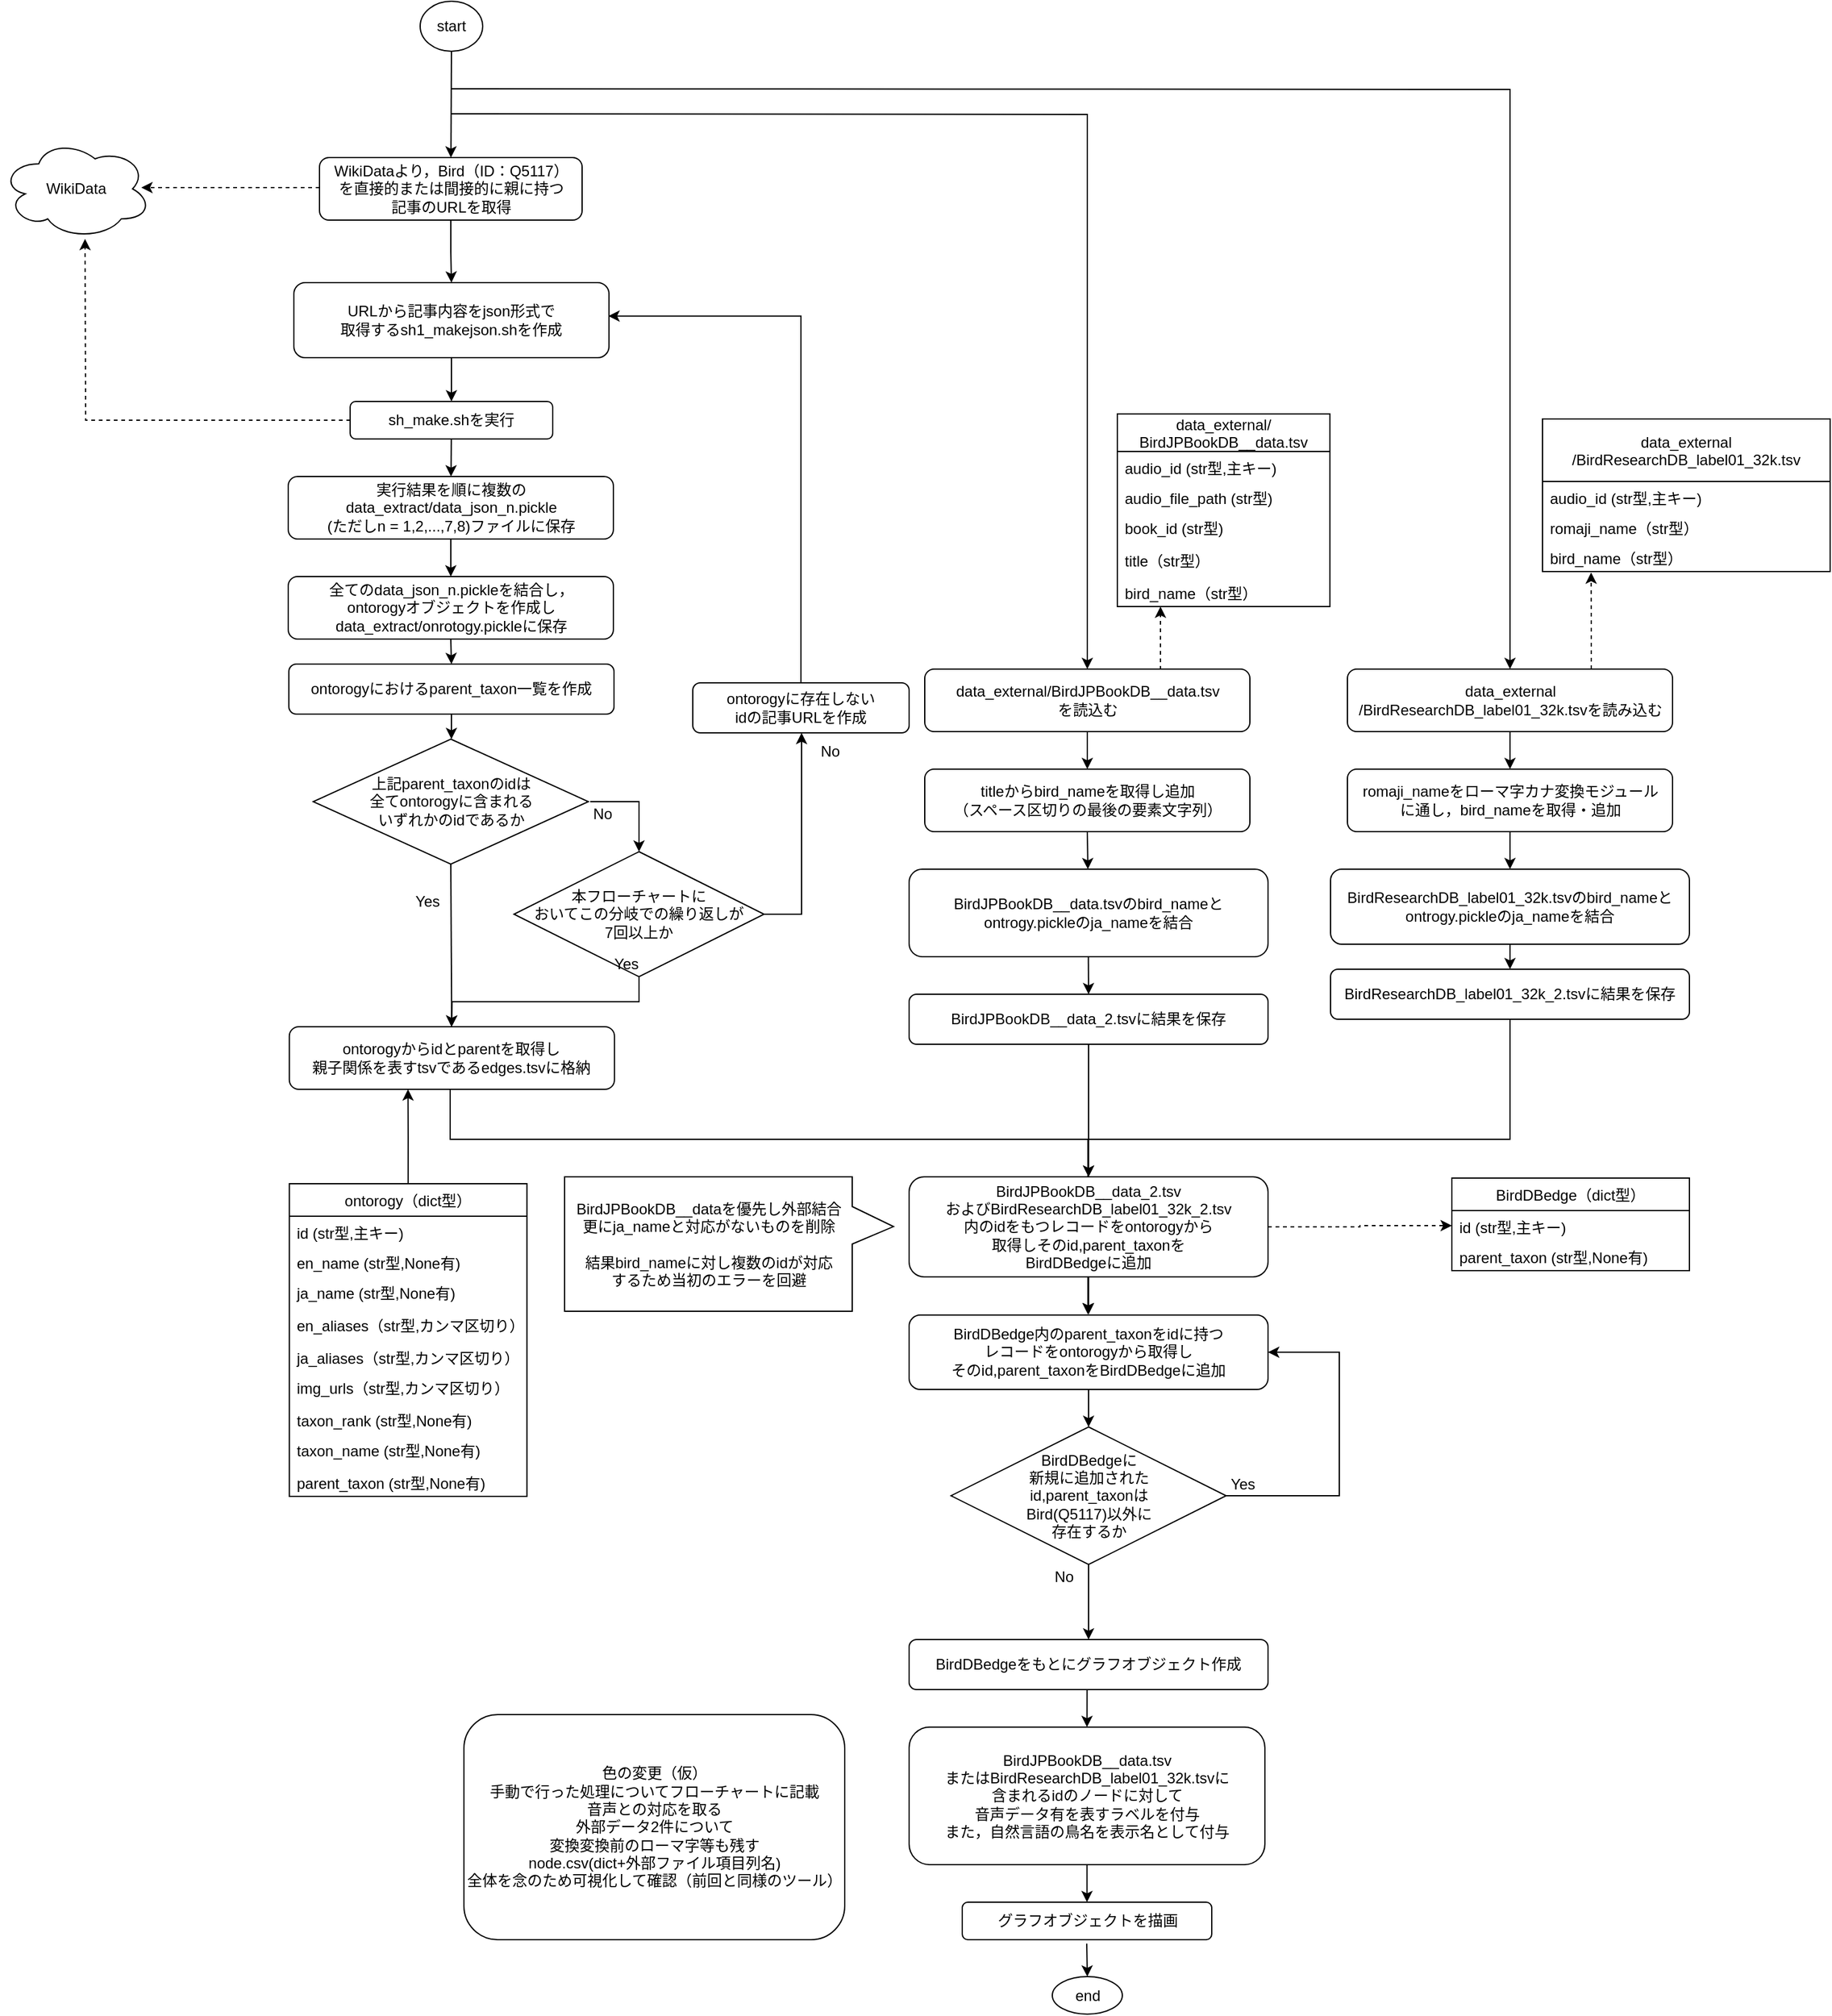<mxfile version="20.3.0" type="device"><diagram id="C5RBs43oDa-KdzZeNtuy" name="Page-1"><mxGraphModel dx="782" dy="1615" grid="1" gridSize="10" guides="1" tooltips="1" connect="1" arrows="1" fold="1" page="1" pageScale="1" pageWidth="827" pageHeight="1169" math="0" shadow="0"><root><mxCell id="WIyWlLk6GJQsqaUBKTNV-0"/><mxCell id="WIyWlLk6GJQsqaUBKTNV-1" parent="WIyWlLk6GJQsqaUBKTNV-0"/><mxCell id="HASQqdLzP8QP0qWL5rEn-99" style="edgeStyle=orthogonalEdgeStyle;rounded=0;orthogonalLoop=1;jettySize=auto;html=1;exitX=0;exitY=0.5;exitDx=0;exitDy=0;entryX=0.875;entryY=0.5;entryDx=0;entryDy=0;entryPerimeter=0;dashed=1;" parent="WIyWlLk6GJQsqaUBKTNV-1" edge="1"><mxGeometry relative="1" as="geometry"><mxPoint x="162" y="-1001" as="targetPoint"/><mxPoint x="304.5" y="-1001" as="sourcePoint"/></mxGeometry></mxCell><mxCell id="HASQqdLzP8QP0qWL5rEn-109" style="edgeStyle=orthogonalEdgeStyle;rounded=0;orthogonalLoop=1;jettySize=auto;html=1;exitX=0.5;exitY=1;exitDx=0;exitDy=0;entryX=0.5;entryY=0;entryDx=0;entryDy=0;" parent="WIyWlLk6GJQsqaUBKTNV-1" source="WIyWlLk6GJQsqaUBKTNV-3" target="HASQqdLzP8QP0qWL5rEn-5" edge="1"><mxGeometry relative="1" as="geometry"/></mxCell><mxCell id="WIyWlLk6GJQsqaUBKTNV-3" value="WikiDataより，Bird（ID：Q5117）&lt;br&gt;を直接的または間接的に親に持つ&lt;br&gt;記事のURLを取得" style="rounded=1;whiteSpace=wrap;html=1;fontSize=12;glass=0;strokeWidth=1;shadow=0;" parent="WIyWlLk6GJQsqaUBKTNV-1" vertex="1"><mxGeometry x="304.5" y="-1025" width="210" height="50" as="geometry"/></mxCell><mxCell id="HASQqdLzP8QP0qWL5rEn-116" style="edgeStyle=orthogonalEdgeStyle;rounded=0;orthogonalLoop=1;jettySize=auto;html=1;entryX=0.5;entryY=0;entryDx=0;entryDy=0;" parent="WIyWlLk6GJQsqaUBKTNV-1" target="HASQqdLzP8QP0qWL5rEn-36" edge="1"><mxGeometry relative="1" as="geometry"><mxPoint x="410" y="-1060" as="sourcePoint"/></mxGeometry></mxCell><mxCell id="HASQqdLzP8QP0qWL5rEn-117" style="edgeStyle=orthogonalEdgeStyle;rounded=0;orthogonalLoop=1;jettySize=auto;html=1;" parent="WIyWlLk6GJQsqaUBKTNV-1" target="HASQqdLzP8QP0qWL5rEn-61" edge="1"><mxGeometry relative="1" as="geometry"><mxPoint x="410" y="-1080" as="sourcePoint"/></mxGeometry></mxCell><mxCell id="HASQqdLzP8QP0qWL5rEn-0" value="start" style="ellipse;whiteSpace=wrap;html=1;" parent="WIyWlLk6GJQsqaUBKTNV-1" vertex="1"><mxGeometry x="385" y="-1150" width="50" height="40" as="geometry"/></mxCell><mxCell id="HASQqdLzP8QP0qWL5rEn-2" value="" style="endArrow=classic;html=1;exitX=0.5;exitY=1;exitDx=0;exitDy=0;" parent="WIyWlLk6GJQsqaUBKTNV-1" source="HASQqdLzP8QP0qWL5rEn-0" target="WIyWlLk6GJQsqaUBKTNV-3" edge="1"><mxGeometry width="50" height="50" relative="1" as="geometry"><mxPoint x="570" y="-1020" as="sourcePoint"/><mxPoint x="410" y="-1070" as="targetPoint"/></mxGeometry></mxCell><mxCell id="HASQqdLzP8QP0qWL5rEn-5" value="URLから記事内容をjson形式で&lt;br&gt;取得するsh1_makejson.shを作成" style="rounded=1;whiteSpace=wrap;html=1;fontSize=12;glass=0;strokeWidth=1;shadow=0;" parent="WIyWlLk6GJQsqaUBKTNV-1" vertex="1"><mxGeometry x="284" y="-925" width="252" height="60" as="geometry"/></mxCell><mxCell id="HASQqdLzP8QP0qWL5rEn-100" style="edgeStyle=orthogonalEdgeStyle;rounded=0;orthogonalLoop=1;jettySize=auto;html=1;exitX=0;exitY=0.5;exitDx=0;exitDy=0;dashed=1;" parent="WIyWlLk6GJQsqaUBKTNV-1" source="HASQqdLzP8QP0qWL5rEn-8" edge="1"><mxGeometry relative="1" as="geometry"><mxPoint x="117" y="-960" as="targetPoint"/></mxGeometry></mxCell><mxCell id="HASQqdLzP8QP0qWL5rEn-8" value="sh_make.shを実行" style="rounded=1;whiteSpace=wrap;html=1;fontSize=12;glass=0;strokeWidth=1;shadow=0;" parent="WIyWlLk6GJQsqaUBKTNV-1" vertex="1"><mxGeometry x="329" y="-830" width="162" height="30" as="geometry"/></mxCell><mxCell id="HASQqdLzP8QP0qWL5rEn-152" style="edgeStyle=orthogonalEdgeStyle;rounded=0;orthogonalLoop=1;jettySize=auto;html=1;exitX=0.5;exitY=0;exitDx=0;exitDy=0;entryX=0.365;entryY=1;entryDx=0;entryDy=0;entryPerimeter=0;" parent="WIyWlLk6GJQsqaUBKTNV-1" source="HASQqdLzP8QP0qWL5rEn-14" target="HASQqdLzP8QP0qWL5rEn-33" edge="1"><mxGeometry relative="1" as="geometry"/></mxCell><mxCell id="HASQqdLzP8QP0qWL5rEn-14" value="ontorogy（dict型）" style="swimlane;fontStyle=0;childLayout=stackLayout;horizontal=1;startSize=26;horizontalStack=0;resizeParent=1;resizeParentMax=0;resizeLast=0;collapsible=1;marginBottom=0;metaEdit=0;" parent="WIyWlLk6GJQsqaUBKTNV-1" vertex="1"><mxGeometry x="280.37" y="-204.5" width="190" height="250" as="geometry"><mxRectangle x="610" y="-970" width="110" height="26" as="alternateBounds"/></mxGeometry></mxCell><mxCell id="HASQqdLzP8QP0qWL5rEn-15" value="id (str型,主キー)" style="text;strokeColor=none;fillColor=none;align=left;verticalAlign=top;spacingLeft=4;spacingRight=4;overflow=hidden;rotatable=0;points=[[0,0.5],[1,0.5]];portConstraint=eastwest;" parent="HASQqdLzP8QP0qWL5rEn-14" vertex="1"><mxGeometry y="26" width="190" height="24" as="geometry"/></mxCell><mxCell id="HASQqdLzP8QP0qWL5rEn-38" value="en_name (str型,None有)" style="text;strokeColor=none;fillColor=none;align=left;verticalAlign=top;spacingLeft=4;spacingRight=4;overflow=hidden;rotatable=0;points=[[0,0.5],[1,0.5]];portConstraint=eastwest;" parent="HASQqdLzP8QP0qWL5rEn-14" vertex="1"><mxGeometry y="50" width="190" height="24" as="geometry"/></mxCell><mxCell id="HASQqdLzP8QP0qWL5rEn-16" value="ja_name (str型,None有)" style="text;strokeColor=none;fillColor=none;align=left;verticalAlign=top;spacingLeft=4;spacingRight=4;overflow=hidden;rotatable=0;points=[[0,0.5],[1,0.5]];portConstraint=eastwest;" parent="HASQqdLzP8QP0qWL5rEn-14" vertex="1"><mxGeometry y="74" width="190" height="26" as="geometry"/></mxCell><mxCell id="HASQqdLzP8QP0qWL5rEn-17" value="en_aliases（str型,カンマ区切り）&#10;" style="text;strokeColor=none;fillColor=none;align=left;verticalAlign=top;spacingLeft=4;spacingRight=4;overflow=hidden;rotatable=0;points=[[0,0.5],[1,0.5]];portConstraint=eastwest;" parent="HASQqdLzP8QP0qWL5rEn-14" vertex="1"><mxGeometry y="100" width="190" height="26" as="geometry"/></mxCell><mxCell id="HASQqdLzP8QP0qWL5rEn-24" value="ja_aliases（str型,カンマ区切り）&#10;" style="text;strokeColor=none;fillColor=none;align=left;verticalAlign=top;spacingLeft=4;spacingRight=4;overflow=hidden;rotatable=0;points=[[0,0.5],[1,0.5]];portConstraint=eastwest;" parent="HASQqdLzP8QP0qWL5rEn-14" vertex="1"><mxGeometry y="126" width="190" height="24" as="geometry"/></mxCell><mxCell id="HASQqdLzP8QP0qWL5rEn-21" value="img_urls（str型,カンマ区切り）&#10;" style="text;strokeColor=none;fillColor=none;align=left;verticalAlign=top;spacingLeft=4;spacingRight=4;overflow=hidden;rotatable=0;points=[[0,0.5],[1,0.5]];portConstraint=eastwest;" parent="HASQqdLzP8QP0qWL5rEn-14" vertex="1"><mxGeometry y="150" width="190" height="26" as="geometry"/></mxCell><mxCell id="HASQqdLzP8QP0qWL5rEn-19" value="taxon_rank (str型,None有)" style="text;strokeColor=none;fillColor=none;align=left;verticalAlign=top;spacingLeft=4;spacingRight=4;overflow=hidden;rotatable=0;points=[[0,0.5],[1,0.5]];portConstraint=eastwest;" parent="HASQqdLzP8QP0qWL5rEn-14" vertex="1"><mxGeometry y="176" width="190" height="24" as="geometry"/></mxCell><mxCell id="HASQqdLzP8QP0qWL5rEn-20" value="taxon_name (str型,None有)" style="text;strokeColor=none;fillColor=none;align=left;verticalAlign=top;spacingLeft=4;spacingRight=4;overflow=hidden;rotatable=0;points=[[0,0.5],[1,0.5]];portConstraint=eastwest;" parent="HASQqdLzP8QP0qWL5rEn-14" vertex="1"><mxGeometry y="200" width="190" height="26" as="geometry"/></mxCell><mxCell id="HASQqdLzP8QP0qWL5rEn-23" value="parent_taxon (str型,None有)" style="text;strokeColor=none;fillColor=none;align=left;verticalAlign=top;spacingLeft=4;spacingRight=4;overflow=hidden;rotatable=0;points=[[0,0.5],[1,0.5]];portConstraint=eastwest;" parent="HASQqdLzP8QP0qWL5rEn-14" vertex="1"><mxGeometry y="226" width="190" height="24" as="geometry"/></mxCell><mxCell id="HASQqdLzP8QP0qWL5rEn-25" value="" style="endArrow=classic;html=1;exitX=0.5;exitY=1;exitDx=0;exitDy=0;" parent="WIyWlLk6GJQsqaUBKTNV-1" source="HASQqdLzP8QP0qWL5rEn-5" target="HASQqdLzP8QP0qWL5rEn-8" edge="1"><mxGeometry width="50" height="50" relative="1" as="geometry"><mxPoint x="608" y="-740" as="sourcePoint"/><mxPoint x="658" y="-790" as="targetPoint"/></mxGeometry></mxCell><mxCell id="HASQqdLzP8QP0qWL5rEn-103" style="edgeStyle=orthogonalEdgeStyle;rounded=0;orthogonalLoop=1;jettySize=auto;html=1;exitX=0.5;exitY=1;exitDx=0;exitDy=0;entryX=0.5;entryY=0;entryDx=0;entryDy=0;" parent="WIyWlLk6GJQsqaUBKTNV-1" source="HASQqdLzP8QP0qWL5rEn-28" target="HASQqdLzP8QP0qWL5rEn-30" edge="1"><mxGeometry relative="1" as="geometry"/></mxCell><mxCell id="HASQqdLzP8QP0qWL5rEn-28" value="&lt;span&gt;実行結果を順に複数の&lt;/span&gt;data_extract/&lt;span&gt;data_json_n.pickle&lt;/span&gt;&lt;br&gt;&lt;span&gt;(ただしn = 1,2,...,7,8)ファイルに保存&lt;/span&gt;" style="rounded=1;whiteSpace=wrap;html=1;" parent="WIyWlLk6GJQsqaUBKTNV-1" vertex="1"><mxGeometry x="279.5" y="-770" width="260" height="50" as="geometry"/></mxCell><mxCell id="HASQqdLzP8QP0qWL5rEn-29" value="" style="endArrow=classic;html=1;" parent="WIyWlLk6GJQsqaUBKTNV-1" source="HASQqdLzP8QP0qWL5rEn-8" target="HASQqdLzP8QP0qWL5rEn-28" edge="1"><mxGeometry width="50" height="50" relative="1" as="geometry"><mxPoint x="413" y="-690" as="sourcePoint"/><mxPoint x="469" y="-730" as="targetPoint"/></mxGeometry></mxCell><mxCell id="HASQqdLzP8QP0qWL5rEn-106" style="edgeStyle=orthogonalEdgeStyle;rounded=0;orthogonalLoop=1;jettySize=auto;html=1;exitX=0.5;exitY=1;exitDx=0;exitDy=0;entryX=0.5;entryY=0;entryDx=0;entryDy=0;" parent="WIyWlLk6GJQsqaUBKTNV-1" source="HASQqdLzP8QP0qWL5rEn-30" target="HASQqdLzP8QP0qWL5rEn-104" edge="1"><mxGeometry relative="1" as="geometry"/></mxCell><mxCell id="HASQqdLzP8QP0qWL5rEn-30" value="全てのdata_json_n.pickleを結合し，&lt;br&gt;ontorogyオブジェクトを作成し&lt;br&gt;data_extract/onrotogy.pickleに保存" style="rounded=1;whiteSpace=wrap;html=1;" parent="WIyWlLk6GJQsqaUBKTNV-1" vertex="1"><mxGeometry x="279.5" y="-690" width="260" height="50" as="geometry"/></mxCell><mxCell id="HASQqdLzP8QP0qWL5rEn-33" value="ontorogyからidとparentを取得し&lt;br&gt;親子関係を表すtsvであるedges.tsvに格納" style="rounded=1;whiteSpace=wrap;html=1;" parent="WIyWlLk6GJQsqaUBKTNV-1" vertex="1"><mxGeometry x="280.37" y="-330" width="260" height="50" as="geometry"/></mxCell><mxCell id="HASQqdLzP8QP0qWL5rEn-34" value="" style="endArrow=classic;html=1;exitX=0.5;exitY=1;exitDx=0;exitDy=0;" parent="WIyWlLk6GJQsqaUBKTNV-1" source="HASQqdLzP8QP0qWL5rEn-105" target="HASQqdLzP8QP0qWL5rEn-33" edge="1"><mxGeometry width="50" height="50" relative="1" as="geometry"><mxPoint x="410.37" y="-501" as="sourcePoint"/><mxPoint x="420.37" y="-541" as="targetPoint"/></mxGeometry></mxCell><mxCell id="HASQqdLzP8QP0qWL5rEn-129" style="edgeStyle=orthogonalEdgeStyle;rounded=0;orthogonalLoop=1;jettySize=auto;html=1;exitX=0.75;exitY=0;exitDx=0;exitDy=0;dashed=1;" parent="WIyWlLk6GJQsqaUBKTNV-1" source="HASQqdLzP8QP0qWL5rEn-36" edge="1"><mxGeometry relative="1" as="geometry"><mxPoint x="977" y="-666" as="targetPoint"/><Array as="points"><mxPoint x="977" y="-616"/></Array></mxGeometry></mxCell><mxCell id="HASQqdLzP8QP0qWL5rEn-36" value="data_external/BirdJPBookDB__data.tsv&lt;br&gt;を読込む" style="rounded=1;whiteSpace=wrap;html=1;" parent="WIyWlLk6GJQsqaUBKTNV-1" vertex="1"><mxGeometry x="788.5" y="-616" width="260" height="50" as="geometry"/></mxCell><mxCell id="HASQqdLzP8QP0qWL5rEn-39" value="data_external/&#10;BirdJPBookDB__data.tsv" style="swimlane;fontStyle=0;childLayout=stackLayout;horizontal=1;startSize=30;horizontalStack=0;resizeParent=1;resizeParentMax=0;resizeLast=0;collapsible=1;marginBottom=0;metaEdit=0;" parent="WIyWlLk6GJQsqaUBKTNV-1" vertex="1"><mxGeometry x="942.5" y="-820" width="170" height="154" as="geometry"><mxRectangle x="610" y="-970" width="110" height="26" as="alternateBounds"/></mxGeometry></mxCell><mxCell id="HASQqdLzP8QP0qWL5rEn-40" value="audio_id (str型,主キー)" style="text;strokeColor=none;fillColor=none;align=left;verticalAlign=top;spacingLeft=4;spacingRight=4;overflow=hidden;rotatable=0;points=[[0,0.5],[1,0.5]];portConstraint=eastwest;" parent="HASQqdLzP8QP0qWL5rEn-39" vertex="1"><mxGeometry y="30" width="170" height="24" as="geometry"/></mxCell><mxCell id="HASQqdLzP8QP0qWL5rEn-41" value="audio_file_path (str型)" style="text;strokeColor=none;fillColor=none;align=left;verticalAlign=top;spacingLeft=4;spacingRight=4;overflow=hidden;rotatable=0;points=[[0,0.5],[1,0.5]];portConstraint=eastwest;" parent="HASQqdLzP8QP0qWL5rEn-39" vertex="1"><mxGeometry y="54" width="170" height="24" as="geometry"/></mxCell><mxCell id="HASQqdLzP8QP0qWL5rEn-42" value="book_id (str型)" style="text;strokeColor=none;fillColor=none;align=left;verticalAlign=top;spacingLeft=4;spacingRight=4;overflow=hidden;rotatable=0;points=[[0,0.5],[1,0.5]];portConstraint=eastwest;" parent="HASQqdLzP8QP0qWL5rEn-39" vertex="1"><mxGeometry y="78" width="170" height="26" as="geometry"/></mxCell><mxCell id="HASQqdLzP8QP0qWL5rEn-43" value="title（str型）&#10;" style="text;strokeColor=none;fillColor=none;align=left;verticalAlign=top;spacingLeft=4;spacingRight=4;overflow=hidden;rotatable=0;points=[[0,0.5],[1,0.5]];portConstraint=eastwest;" parent="HASQqdLzP8QP0qWL5rEn-39" vertex="1"><mxGeometry y="104" width="170" height="26" as="geometry"/></mxCell><mxCell id="HASQqdLzP8QP0qWL5rEn-44" value="bird_name（str型）" style="text;strokeColor=none;fillColor=none;align=left;verticalAlign=top;spacingLeft=4;spacingRight=4;overflow=hidden;rotatable=0;points=[[0,0.5],[1,0.5]];portConstraint=eastwest;" parent="HASQqdLzP8QP0qWL5rEn-39" vertex="1"><mxGeometry y="130" width="170" height="24" as="geometry"/></mxCell><mxCell id="HASQqdLzP8QP0qWL5rEn-49" value="titleからbird_nameを取得し追加&lt;br&gt;（スペース区切りの最後の要素文字列）" style="rounded=1;whiteSpace=wrap;html=1;" parent="WIyWlLk6GJQsqaUBKTNV-1" vertex="1"><mxGeometry x="788.5" y="-536" width="260" height="50" as="geometry"/></mxCell><mxCell id="HASQqdLzP8QP0qWL5rEn-50" value="" style="endArrow=classic;html=1;exitX=0.5;exitY=1;exitDx=0;exitDy=0;" parent="WIyWlLk6GJQsqaUBKTNV-1" source="HASQqdLzP8QP0qWL5rEn-36" target="HASQqdLzP8QP0qWL5rEn-49" edge="1"><mxGeometry width="50" height="50" relative="1" as="geometry"><mxPoint x="928.5" y="-633" as="sourcePoint"/><mxPoint x="928.5" y="-606" as="targetPoint"/></mxGeometry></mxCell><mxCell id="HASQqdLzP8QP0qWL5rEn-51" value="BirdJPBookDB__data.tsvのbird_nameとontrogy.pickleのja_nameを結合&lt;br&gt;" style="rounded=1;whiteSpace=wrap;html=1;" parent="WIyWlLk6GJQsqaUBKTNV-1" vertex="1"><mxGeometry x="776" y="-456" width="287" height="70" as="geometry"/></mxCell><mxCell id="HASQqdLzP8QP0qWL5rEn-52" value="" style="endArrow=classic;html=1;exitX=0.5;exitY=1;exitDx=0;exitDy=0;" parent="WIyWlLk6GJQsqaUBKTNV-1" target="HASQqdLzP8QP0qWL5rEn-51" edge="1"><mxGeometry width="50" height="50" relative="1" as="geometry"><mxPoint x="918.5" y="-486.0" as="sourcePoint"/><mxPoint x="928.5" y="-526" as="targetPoint"/></mxGeometry></mxCell><mxCell id="HASQqdLzP8QP0qWL5rEn-53" value="&lt;span&gt;BirdJPBookDB__dataを優先し外部結合&lt;/span&gt;&lt;br&gt;&lt;span&gt;更にja_nameと対応がないものを削除&lt;br&gt;&lt;/span&gt;&lt;span&gt;&lt;br&gt;結果bird_nameに対し複数のidが対応&lt;br&gt;するため当初のエラーを回避&lt;/span&gt;" style="shape=callout;whiteSpace=wrap;html=1;perimeter=calloutPerimeter;position2=0.63;base=30;size=33;position=0.5;direction=north;" parent="WIyWlLk6GJQsqaUBKTNV-1" vertex="1"><mxGeometry x="500.5" y="-210" width="263" height="107.5" as="geometry"/></mxCell><mxCell id="HASQqdLzP8QP0qWL5rEn-54" value="data_external&#10;/BirdResearchDB_label01_32k.tsv" style="swimlane;fontStyle=0;childLayout=stackLayout;horizontal=1;startSize=50;horizontalStack=0;resizeParent=1;resizeParentMax=0;resizeLast=0;collapsible=1;marginBottom=0;metaEdit=0;" parent="WIyWlLk6GJQsqaUBKTNV-1" vertex="1"><mxGeometry x="1282.5" y="-816" width="230" height="122" as="geometry"><mxRectangle x="610" y="-970" width="110" height="26" as="alternateBounds"/></mxGeometry></mxCell><mxCell id="HASQqdLzP8QP0qWL5rEn-55" value="audio_id (str型,主キー)" style="text;strokeColor=none;fillColor=none;align=left;verticalAlign=top;spacingLeft=4;spacingRight=4;overflow=hidden;rotatable=0;points=[[0,0.5],[1,0.5]];portConstraint=eastwest;" parent="HASQqdLzP8QP0qWL5rEn-54" vertex="1"><mxGeometry y="50" width="230" height="24" as="geometry"/></mxCell><mxCell id="HASQqdLzP8QP0qWL5rEn-59" value="romaji_name（str型）" style="text;strokeColor=none;fillColor=none;align=left;verticalAlign=top;spacingLeft=4;spacingRight=4;overflow=hidden;rotatable=0;points=[[0,0.5],[1,0.5]];portConstraint=eastwest;" parent="HASQqdLzP8QP0qWL5rEn-54" vertex="1"><mxGeometry y="74" width="230" height="24" as="geometry"/></mxCell><mxCell id="HASQqdLzP8QP0qWL5rEn-60" value="bird_name（str型）" style="text;strokeColor=none;fillColor=none;align=left;verticalAlign=top;spacingLeft=4;spacingRight=4;overflow=hidden;rotatable=0;points=[[0,0.5],[1,0.5]];portConstraint=eastwest;" parent="HASQqdLzP8QP0qWL5rEn-54" vertex="1"><mxGeometry y="98" width="230" height="24" as="geometry"/></mxCell><mxCell id="HASQqdLzP8QP0qWL5rEn-130" style="edgeStyle=orthogonalEdgeStyle;rounded=0;orthogonalLoop=1;jettySize=auto;html=1;exitX=0.75;exitY=0;exitDx=0;exitDy=0;entryX=0.169;entryY=1.032;entryDx=0;entryDy=0;entryPerimeter=0;dashed=1;" parent="WIyWlLk6GJQsqaUBKTNV-1" source="HASQqdLzP8QP0qWL5rEn-61" target="HASQqdLzP8QP0qWL5rEn-60" edge="1"><mxGeometry relative="1" as="geometry"/></mxCell><mxCell id="HASQqdLzP8QP0qWL5rEn-61" value="&lt;span&gt;data_external&lt;/span&gt;&lt;br style=&quot;padding: 0px ; margin: 0px&quot;&gt;&lt;span&gt;/BirdResearchDB_label01_32k.tsvを読み込む&lt;/span&gt;" style="rounded=1;whiteSpace=wrap;html=1;" parent="WIyWlLk6GJQsqaUBKTNV-1" vertex="1"><mxGeometry x="1126.5" y="-616" width="260" height="50" as="geometry"/></mxCell><mxCell id="HASQqdLzP8QP0qWL5rEn-62" value="romaji_nameをローマ字カナ変換モジュール&lt;br&gt;に通し，bird_nameを取得・追加" style="rounded=1;whiteSpace=wrap;html=1;" parent="WIyWlLk6GJQsqaUBKTNV-1" vertex="1"><mxGeometry x="1126.5" y="-536" width="260" height="50" as="geometry"/></mxCell><mxCell id="HASQqdLzP8QP0qWL5rEn-63" value="&lt;span&gt;BirdResearchDB_label01_32k.tsv&lt;/span&gt;のbird_nameとontrogy.pickleのja_nameを結合" style="rounded=1;whiteSpace=wrap;html=1;" parent="WIyWlLk6GJQsqaUBKTNV-1" vertex="1"><mxGeometry x="1113" y="-456" width="287" height="60" as="geometry"/></mxCell><mxCell id="HASQqdLzP8QP0qWL5rEn-69" value="" style="endArrow=classic;html=1;exitX=0.5;exitY=1;exitDx=0;exitDy=0;" parent="WIyWlLk6GJQsqaUBKTNV-1" source="HASQqdLzP8QP0qWL5rEn-61" target="HASQqdLzP8QP0qWL5rEn-62" edge="1"><mxGeometry width="50" height="50" relative="1" as="geometry"><mxPoint x="1268" y="-646.0" as="sourcePoint"/><mxPoint x="1268" y="-596.0" as="targetPoint"/></mxGeometry></mxCell><mxCell id="HASQqdLzP8QP0qWL5rEn-70" value="" style="endArrow=classic;html=1;exitX=0.5;exitY=1;exitDx=0;exitDy=0;entryX=0.5;entryY=0;entryDx=0;entryDy=0;" parent="WIyWlLk6GJQsqaUBKTNV-1" source="HASQqdLzP8QP0qWL5rEn-62" target="HASQqdLzP8QP0qWL5rEn-63" edge="1"><mxGeometry width="50" height="50" relative="1" as="geometry"><mxPoint x="1266.5" y="-556" as="sourcePoint"/><mxPoint x="1256" y="-456" as="targetPoint"/></mxGeometry></mxCell><mxCell id="HASQqdLzP8QP0qWL5rEn-131" style="edgeStyle=orthogonalEdgeStyle;rounded=0;orthogonalLoop=1;jettySize=auto;html=1;exitX=0.5;exitY=1;exitDx=0;exitDy=0;entryX=0.5;entryY=0;entryDx=0;entryDy=0;" parent="WIyWlLk6GJQsqaUBKTNV-1" source="HASQqdLzP8QP0qWL5rEn-71" target="HASQqdLzP8QP0qWL5rEn-82" edge="1"><mxGeometry relative="1" as="geometry"/></mxCell><mxCell id="HASQqdLzP8QP0qWL5rEn-71" value="BirdJPBookDB__data_2.tsvに結果を保存" style="rounded=1;whiteSpace=wrap;html=1;" parent="WIyWlLk6GJQsqaUBKTNV-1" vertex="1"><mxGeometry x="776" y="-356" width="287" height="40" as="geometry"/></mxCell><mxCell id="HASQqdLzP8QP0qWL5rEn-73" value="" style="endArrow=classic;html=1;exitX=0.5;exitY=1;exitDx=0;exitDy=0;entryX=0.5;entryY=0;entryDx=0;entryDy=0;" parent="WIyWlLk6GJQsqaUBKTNV-1" target="HASQqdLzP8QP0qWL5rEn-71" edge="1"><mxGeometry width="50" height="50" relative="1" as="geometry"><mxPoint x="919.33" y="-386.0" as="sourcePoint"/><mxPoint x="919.33" y="-346" as="targetPoint"/></mxGeometry></mxCell><mxCell id="HASQqdLzP8QP0qWL5rEn-132" style="edgeStyle=orthogonalEdgeStyle;rounded=0;orthogonalLoop=1;jettySize=auto;html=1;exitX=0.5;exitY=1;exitDx=0;exitDy=0;entryX=0.5;entryY=0;entryDx=0;entryDy=0;" parent="WIyWlLk6GJQsqaUBKTNV-1" source="HASQqdLzP8QP0qWL5rEn-74" target="HASQqdLzP8QP0qWL5rEn-82" edge="1"><mxGeometry relative="1" as="geometry"><Array as="points"><mxPoint x="1256" y="-240"/><mxPoint x="920" y="-240"/></Array></mxGeometry></mxCell><mxCell id="HASQqdLzP8QP0qWL5rEn-74" value="BirdResearchDB_label01_32k_2.tsvに結果を保存" style="rounded=1;whiteSpace=wrap;html=1;" parent="WIyWlLk6GJQsqaUBKTNV-1" vertex="1"><mxGeometry x="1113" y="-376" width="287" height="40" as="geometry"/></mxCell><mxCell id="HASQqdLzP8QP0qWL5rEn-75" value="" style="endArrow=classic;html=1;exitX=0.5;exitY=1;exitDx=0;exitDy=0;" parent="WIyWlLk6GJQsqaUBKTNV-1" source="HASQqdLzP8QP0qWL5rEn-63" edge="1"><mxGeometry width="50" height="50" relative="1" as="geometry"><mxPoint x="1266.33" y="-706.0" as="sourcePoint"/><mxPoint x="1256.5" y="-376" as="targetPoint"/></mxGeometry></mxCell><mxCell id="HASQqdLzP8QP0qWL5rEn-133" style="edgeStyle=orthogonalEdgeStyle;rounded=0;orthogonalLoop=1;jettySize=auto;html=1;" parent="WIyWlLk6GJQsqaUBKTNV-1" source="HASQqdLzP8QP0qWL5rEn-33" edge="1"><mxGeometry relative="1" as="geometry"><mxPoint x="919" y="-100.0" as="targetPoint"/><mxPoint x="408.87" y="-200.0" as="sourcePoint"/><Array as="points"><mxPoint x="409" y="-240"/><mxPoint x="919" y="-240"/></Array></mxGeometry></mxCell><mxCell id="52TMYQbrasW-m7MLmsyG-10" style="edgeStyle=orthogonalEdgeStyle;rounded=0;orthogonalLoop=1;jettySize=auto;html=1;exitX=1;exitY=0.5;exitDx=0;exitDy=0;entryX=0;entryY=0.5;entryDx=0;entryDy=0;dashed=1;" parent="WIyWlLk6GJQsqaUBKTNV-1" source="HASQqdLzP8QP0qWL5rEn-82" target="52TMYQbrasW-m7MLmsyG-1" edge="1"><mxGeometry relative="1" as="geometry"/></mxCell><mxCell id="HASQqdLzP8QP0qWL5rEn-82" value="BirdJPBookDB__data_2.tsv&lt;br&gt;およびBirdResearchDB_label01_32k_2.tsv&lt;br&gt;内のidをもつレコードをontorogyから&lt;br&gt;取得しそのid,parent_taxonを&lt;br&gt;BirdDBedgeに追加" style="rounded=1;whiteSpace=wrap;html=1;" parent="WIyWlLk6GJQsqaUBKTNV-1" vertex="1"><mxGeometry x="776" y="-210" width="287" height="80" as="geometry"/></mxCell><mxCell id="HASQqdLzP8QP0qWL5rEn-84" value="" style="endArrow=classic;html=1;exitX=0.5;exitY=1;exitDx=0;exitDy=0;" parent="WIyWlLk6GJQsqaUBKTNV-1" source="HASQqdLzP8QP0qWL5rEn-82" edge="1"><mxGeometry width="50" height="50" relative="1" as="geometry"><mxPoint x="928.5" y="-210" as="sourcePoint"/><mxPoint x="919.5" y="-100" as="targetPoint"/></mxGeometry></mxCell><mxCell id="HASQqdLzP8QP0qWL5rEn-135" style="edgeStyle=orthogonalEdgeStyle;rounded=0;orthogonalLoop=1;jettySize=auto;html=1;exitX=0.5;exitY=1;exitDx=0;exitDy=0;entryX=0.5;entryY=0;entryDx=0;entryDy=0;" parent="WIyWlLk6GJQsqaUBKTNV-1" source="HASQqdLzP8QP0qWL5rEn-85" target="HASQqdLzP8QP0qWL5rEn-87" edge="1"><mxGeometry relative="1" as="geometry"/></mxCell><mxCell id="HASQqdLzP8QP0qWL5rEn-85" value="BirdDBedgeをもとにグラフオブジェクト作成" style="rounded=1;whiteSpace=wrap;html=1;" parent="WIyWlLk6GJQsqaUBKTNV-1" vertex="1"><mxGeometry x="776" y="160" width="287" height="40" as="geometry"/></mxCell><mxCell id="HASQqdLzP8QP0qWL5rEn-86" value="end" style="ellipse;whiteSpace=wrap;html=1;" parent="WIyWlLk6GJQsqaUBKTNV-1" vertex="1"><mxGeometry x="890.5" y="429.5" width="56" height="30" as="geometry"/></mxCell><mxCell id="HASQqdLzP8QP0qWL5rEn-87" value="BirdJPBookDB__data.tsv&lt;br&gt;またはBirdResearchDB_label01_32k.tsvに&lt;br&gt;含まれるidのノードに対して&lt;br&gt;音声データ有を表すラベルを付与&lt;br&gt;また，自然言語の鳥名を表示名として付与" style="rounded=1;whiteSpace=wrap;html=1;" parent="WIyWlLk6GJQsqaUBKTNV-1" vertex="1"><mxGeometry x="776" y="230" width="284.5" height="110" as="geometry"/></mxCell><mxCell id="HASQqdLzP8QP0qWL5rEn-89" value="グラフオブジェクトを描画" style="rounded=1;whiteSpace=wrap;html=1;" parent="WIyWlLk6GJQsqaUBKTNV-1" vertex="1"><mxGeometry x="818.5" y="370" width="199.5" height="30" as="geometry"/></mxCell><mxCell id="HASQqdLzP8QP0qWL5rEn-93" value="" style="endArrow=classic;html=1;exitX=0.5;exitY=1;exitDx=0;exitDy=0;" parent="WIyWlLk6GJQsqaUBKTNV-1" source="HASQqdLzP8QP0qWL5rEn-87" target="HASQqdLzP8QP0qWL5rEn-89" edge="1"><mxGeometry width="50" height="50" relative="1" as="geometry"><mxPoint x="927.5" y="260" as="sourcePoint"/><mxPoint x="927.5" y="290" as="targetPoint"/></mxGeometry></mxCell><mxCell id="HASQqdLzP8QP0qWL5rEn-94" value="" style="endArrow=classic;html=1;exitX=0.499;exitY=1.104;exitDx=0;exitDy=0;exitPerimeter=0;entryX=0.5;entryY=0;entryDx=0;entryDy=0;" parent="WIyWlLk6GJQsqaUBKTNV-1" source="HASQqdLzP8QP0qWL5rEn-89" target="HASQqdLzP8QP0qWL5rEn-86" edge="1"><mxGeometry width="50" height="50" relative="1" as="geometry"><mxPoint x="927.5" y="350" as="sourcePoint"/><mxPoint x="927.333" y="380" as="targetPoint"/></mxGeometry></mxCell><mxCell id="HASQqdLzP8QP0qWL5rEn-97" value="WikiData" style="ellipse;shape=cloud;whiteSpace=wrap;html=1;" parent="WIyWlLk6GJQsqaUBKTNV-1" vertex="1"><mxGeometry x="50" y="-1040" width="120" height="80" as="geometry"/></mxCell><mxCell id="HASQqdLzP8QP0qWL5rEn-107" style="edgeStyle=orthogonalEdgeStyle;rounded=0;orthogonalLoop=1;jettySize=auto;html=1;exitX=0.5;exitY=1;exitDx=0;exitDy=0;" parent="WIyWlLk6GJQsqaUBKTNV-1" source="HASQqdLzP8QP0qWL5rEn-104" target="HASQqdLzP8QP0qWL5rEn-105" edge="1"><mxGeometry relative="1" as="geometry"/></mxCell><mxCell id="HASQqdLzP8QP0qWL5rEn-104" value="ontorogyにおけるparent_taxon一覧を作成" style="rounded=1;whiteSpace=wrap;html=1;" parent="WIyWlLk6GJQsqaUBKTNV-1" vertex="1"><mxGeometry x="280" y="-620" width="260" height="40" as="geometry"/></mxCell><mxCell id="HASQqdLzP8QP0qWL5rEn-105" value="上記parent_taxonのidは&lt;br&gt;全てontorogyに含まれる&lt;br&gt;いずれかのidであるか" style="rhombus;whiteSpace=wrap;html=1;" parent="WIyWlLk6GJQsqaUBKTNV-1" vertex="1"><mxGeometry x="299.5" y="-560" width="220" height="100" as="geometry"/></mxCell><mxCell id="HASQqdLzP8QP0qWL5rEn-111" style="edgeStyle=orthogonalEdgeStyle;rounded=0;orthogonalLoop=1;jettySize=auto;html=1;exitX=0.5;exitY=0;exitDx=0;exitDy=0;entryX=0.998;entryY=0.445;entryDx=0;entryDy=0;entryPerimeter=0;" parent="WIyWlLk6GJQsqaUBKTNV-1" source="HASQqdLzP8QP0qWL5rEn-108" target="HASQqdLzP8QP0qWL5rEn-5" edge="1"><mxGeometry relative="1" as="geometry"/></mxCell><mxCell id="HASQqdLzP8QP0qWL5rEn-108" value="ontorogyに存在しない&lt;br&gt;idの記事URLを作成" style="rounded=1;whiteSpace=wrap;html=1;" parent="WIyWlLk6GJQsqaUBKTNV-1" vertex="1"><mxGeometry x="603" y="-605" width="173" height="40" as="geometry"/></mxCell><mxCell id="HASQqdLzP8QP0qWL5rEn-127" style="edgeStyle=orthogonalEdgeStyle;rounded=0;orthogonalLoop=1;jettySize=auto;html=1;exitX=0.25;exitY=0;exitDx=0;exitDy=0;entryX=0.5;entryY=0;entryDx=0;entryDy=0;" parent="WIyWlLk6GJQsqaUBKTNV-1" source="HASQqdLzP8QP0qWL5rEn-114" target="HASQqdLzP8QP0qWL5rEn-119" edge="1"><mxGeometry relative="1" as="geometry"><Array as="points"><mxPoint x="560" y="-510"/></Array></mxGeometry></mxCell><mxCell id="HASQqdLzP8QP0qWL5rEn-114" value="No" style="text;html=1;strokeColor=none;fillColor=none;align=center;verticalAlign=middle;whiteSpace=wrap;rounded=0;" parent="WIyWlLk6GJQsqaUBKTNV-1" vertex="1"><mxGeometry x="511" y="-510" width="40" height="20" as="geometry"/></mxCell><mxCell id="HASQqdLzP8QP0qWL5rEn-115" value="Yes" style="text;html=1;strokeColor=none;fillColor=none;align=center;verticalAlign=middle;whiteSpace=wrap;rounded=0;" parent="WIyWlLk6GJQsqaUBKTNV-1" vertex="1"><mxGeometry x="371" y="-440" width="40" height="20" as="geometry"/></mxCell><mxCell id="HASQqdLzP8QP0qWL5rEn-122" style="edgeStyle=orthogonalEdgeStyle;rounded=0;orthogonalLoop=1;jettySize=auto;html=1;exitX=0.5;exitY=1;exitDx=0;exitDy=0;" parent="WIyWlLk6GJQsqaUBKTNV-1" source="HASQqdLzP8QP0qWL5rEn-119" edge="1"><mxGeometry relative="1" as="geometry"><mxPoint x="410" y="-330" as="targetPoint"/></mxGeometry></mxCell><mxCell id="HASQqdLzP8QP0qWL5rEn-126" style="edgeStyle=orthogonalEdgeStyle;rounded=0;orthogonalLoop=1;jettySize=auto;html=1;exitX=1;exitY=0.5;exitDx=0;exitDy=0;" parent="WIyWlLk6GJQsqaUBKTNV-1" source="HASQqdLzP8QP0qWL5rEn-119" target="HASQqdLzP8QP0qWL5rEn-108" edge="1"><mxGeometry relative="1" as="geometry"><mxPoint x="690" y="-560" as="targetPoint"/><mxPoint x="550" y="-420" as="sourcePoint"/><Array as="points"><mxPoint x="690" y="-420"/></Array></mxGeometry></mxCell><mxCell id="HASQqdLzP8QP0qWL5rEn-119" value="本フローチャートに&lt;br&gt;おいてこの分岐での繰り返しが&lt;br&gt;7回以上か" style="rhombus;whiteSpace=wrap;html=1;" parent="WIyWlLk6GJQsqaUBKTNV-1" vertex="1"><mxGeometry x="460" y="-470" width="200" height="100" as="geometry"/></mxCell><mxCell id="HASQqdLzP8QP0qWL5rEn-123" value="Yes" style="text;html=1;strokeColor=none;fillColor=none;align=center;verticalAlign=middle;whiteSpace=wrap;rounded=0;" parent="WIyWlLk6GJQsqaUBKTNV-1" vertex="1"><mxGeometry x="530" y="-390" width="40" height="20" as="geometry"/></mxCell><mxCell id="HASQqdLzP8QP0qWL5rEn-124" value="No" style="text;html=1;strokeColor=none;fillColor=none;align=center;verticalAlign=middle;whiteSpace=wrap;rounded=0;" parent="WIyWlLk6GJQsqaUBKTNV-1" vertex="1"><mxGeometry x="693" y="-560" width="40" height="20" as="geometry"/></mxCell><mxCell id="HASQqdLzP8QP0qWL5rEn-140" style="edgeStyle=orthogonalEdgeStyle;rounded=0;orthogonalLoop=1;jettySize=auto;html=1;exitX=0.5;exitY=1;exitDx=0;exitDy=0;entryX=0.5;entryY=0;entryDx=0;entryDy=0;" parent="WIyWlLk6GJQsqaUBKTNV-1" source="HASQqdLzP8QP0qWL5rEn-138" target="HASQqdLzP8QP0qWL5rEn-139" edge="1"><mxGeometry relative="1" as="geometry"/></mxCell><mxCell id="HASQqdLzP8QP0qWL5rEn-138" value="BirdDBedge内のparent_taxonをidに持つ&lt;br&gt;レコードをontorogyから取得し&lt;br&gt;そのid,parent_taxonをBirdDBedgeに追加" style="rounded=1;whiteSpace=wrap;html=1;" parent="WIyWlLk6GJQsqaUBKTNV-1" vertex="1"><mxGeometry x="776" y="-99.5" width="287" height="59.5" as="geometry"/></mxCell><mxCell id="HASQqdLzP8QP0qWL5rEn-141" style="edgeStyle=orthogonalEdgeStyle;rounded=0;orthogonalLoop=1;jettySize=auto;html=1;exitX=0.5;exitY=1;exitDx=0;exitDy=0;entryX=0.5;entryY=0;entryDx=0;entryDy=0;" parent="WIyWlLk6GJQsqaUBKTNV-1" source="HASQqdLzP8QP0qWL5rEn-139" target="HASQqdLzP8QP0qWL5rEn-85" edge="1"><mxGeometry relative="1" as="geometry"><mxPoint x="920.143" y="130.0" as="targetPoint"/></mxGeometry></mxCell><mxCell id="HASQqdLzP8QP0qWL5rEn-139" value="BirdDBedgeに&lt;br&gt;新規に追加された&lt;br&gt;id,parent_taxonは&lt;br&gt;Bird(Q5117)以外に&lt;br&gt;存在するか" style="rhombus;whiteSpace=wrap;html=1;" parent="WIyWlLk6GJQsqaUBKTNV-1" vertex="1"><mxGeometry x="809.5" y="-10" width="220" height="110" as="geometry"/></mxCell><mxCell id="HASQqdLzP8QP0qWL5rEn-143" style="edgeStyle=orthogonalEdgeStyle;rounded=0;orthogonalLoop=1;jettySize=auto;html=1;exitX=1;exitY=0.5;exitDx=0;exitDy=0;entryX=1;entryY=0.5;entryDx=0;entryDy=0;" parent="WIyWlLk6GJQsqaUBKTNV-1" source="HASQqdLzP8QP0qWL5rEn-139" target="HASQqdLzP8QP0qWL5rEn-138" edge="1"><mxGeometry relative="1" as="geometry"><mxPoint x="1170" y="125" as="sourcePoint"/><Array as="points"><mxPoint x="1120" y="45"/><mxPoint x="1120" y="-70"/></Array></mxGeometry></mxCell><mxCell id="HASQqdLzP8QP0qWL5rEn-147" value="Yes" style="text;html=1;strokeColor=none;fillColor=none;align=center;verticalAlign=middle;whiteSpace=wrap;rounded=0;" parent="WIyWlLk6GJQsqaUBKTNV-1" vertex="1"><mxGeometry x="1023" y="25.5" width="40" height="20" as="geometry"/></mxCell><mxCell id="HASQqdLzP8QP0qWL5rEn-148" value="No" style="text;html=1;strokeColor=none;fillColor=none;align=center;verticalAlign=middle;whiteSpace=wrap;rounded=0;" parent="WIyWlLk6GJQsqaUBKTNV-1" vertex="1"><mxGeometry x="880" y="100" width="40" height="20" as="geometry"/></mxCell><mxCell id="52TMYQbrasW-m7MLmsyG-0" value="BirdDBedge（dict型）" style="swimlane;fontStyle=0;childLayout=stackLayout;horizontal=1;startSize=26;horizontalStack=0;resizeParent=1;resizeParentMax=0;resizeLast=0;collapsible=1;marginBottom=0;metaEdit=0;" parent="WIyWlLk6GJQsqaUBKTNV-1" vertex="1"><mxGeometry x="1210" y="-209" width="190" height="74" as="geometry"><mxRectangle x="610" y="-970" width="110" height="26" as="alternateBounds"/></mxGeometry></mxCell><mxCell id="52TMYQbrasW-m7MLmsyG-1" value="id (str型,主キー)" style="text;strokeColor=none;fillColor=none;align=left;verticalAlign=top;spacingLeft=4;spacingRight=4;overflow=hidden;rotatable=0;points=[[0,0.5],[1,0.5]];portConstraint=eastwest;" parent="52TMYQbrasW-m7MLmsyG-0" vertex="1"><mxGeometry y="26" width="190" height="24" as="geometry"/></mxCell><mxCell id="52TMYQbrasW-m7MLmsyG-9" value="parent_taxon (str型,None有)" style="text;strokeColor=none;fillColor=none;align=left;verticalAlign=top;spacingLeft=4;spacingRight=4;overflow=hidden;rotatable=0;points=[[0,0.5],[1,0.5]];portConstraint=eastwest;" parent="52TMYQbrasW-m7MLmsyG-0" vertex="1"><mxGeometry y="50" width="190" height="24" as="geometry"/></mxCell><mxCell id="52TMYQbrasW-m7MLmsyG-17" value="色の変更（仮）&lt;br&gt;手動で行った処理についてフローチャートに記載&lt;br&gt;音声との対応を取る&lt;br&gt;外部データ2件について&lt;br&gt;変換変換前のローマ字等も残す&lt;br&gt;node.csv(dict+外部ファイル項目列名)&lt;br&gt;全体を念のため可視化して確認（前回と同様のツール）" style="rounded=1;whiteSpace=wrap;html=1;" parent="WIyWlLk6GJQsqaUBKTNV-1" vertex="1"><mxGeometry x="420" y="220" width="304.5" height="180" as="geometry"/></mxCell></root></mxGraphModel></diagram></mxfile>